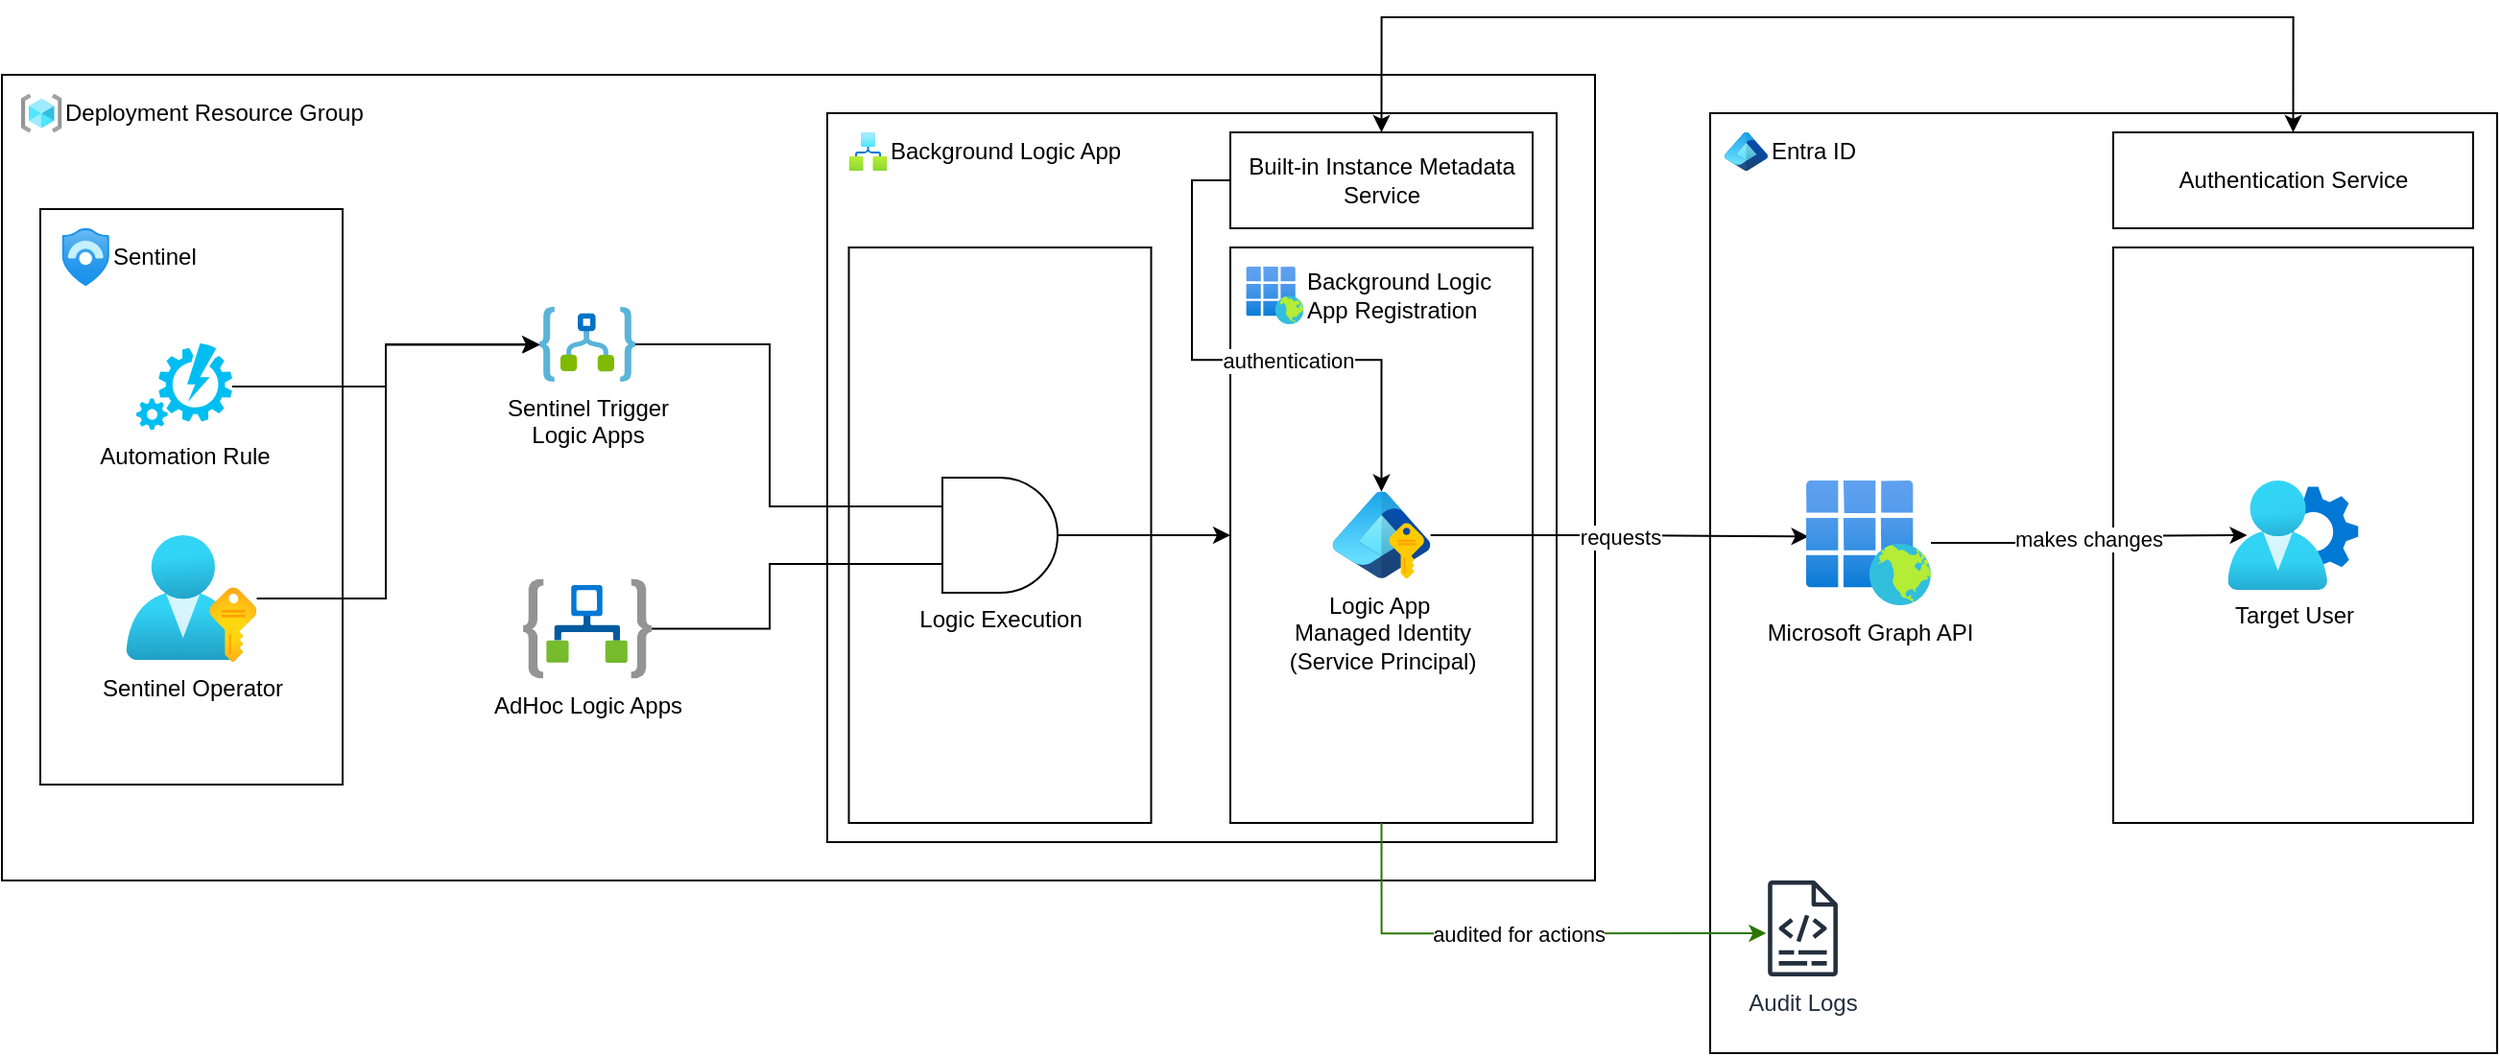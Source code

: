 <mxfile version="27.1.6">
  <diagram name="Page-1" id="T5K0nsAmXsWbD-qD3tk_">
    <mxGraphModel dx="3251" dy="907" grid="1" gridSize="10" guides="1" tooltips="1" connect="1" arrows="1" fold="1" page="1" pageScale="1" pageWidth="827" pageHeight="1169" math="0" shadow="0">
      <root>
        <mxCell id="0" />
        <mxCell id="1" parent="0" />
        <mxCell id="wGppNbGNB1pLxfb3Wkgj-3" value="" style="rounded=0;whiteSpace=wrap;html=1;" parent="1" vertex="1">
          <mxGeometry x="180" y="180" width="410" height="490" as="geometry" />
        </mxCell>
        <mxCell id="wGppNbGNB1pLxfb3Wkgj-14" value="" style="rounded=0;whiteSpace=wrap;html=1;" parent="1" vertex="1">
          <mxGeometry x="-710" y="160" width="830" height="420" as="geometry" />
        </mxCell>
        <mxCell id="wGppNbGNB1pLxfb3Wkgj-1" value="Entra ID" style="image;aspect=fixed;html=1;points=[];align=left;fontSize=12;image=img/lib/azure2/other/Entra_Identity.svg;labelPosition=right;verticalLabelPosition=middle;verticalAlign=middle;" parent="1" vertex="1">
          <mxGeometry x="187.5" y="190" width="22.5" height="20" as="geometry" />
        </mxCell>
        <mxCell id="wGppNbGNB1pLxfb3Wkgj-15" value="Deployment Resource Group" style="image;aspect=fixed;html=1;points=[];align=left;fontSize=12;image=img/lib/azure2/general/Resource_Groups.svg;labelPosition=right;verticalLabelPosition=middle;verticalAlign=middle;" parent="1" vertex="1">
          <mxGeometry x="-700" y="170" width="21.25" height="20" as="geometry" />
        </mxCell>
        <mxCell id="wGppNbGNB1pLxfb3Wkgj-16" value="" style="rounded=0;whiteSpace=wrap;html=1;" parent="1" vertex="1">
          <mxGeometry x="-280" y="180" width="380" height="380" as="geometry" />
        </mxCell>
        <mxCell id="wGppNbGNB1pLxfb3Wkgj-17" value="Background Logic App" style="image;aspect=fixed;html=1;points=[];align=left;fontSize=12;image=img/lib/azure2/internet_of_things/Logic_Apps.svg;labelPosition=right;verticalLabelPosition=middle;verticalAlign=middle;" parent="1" vertex="1">
          <mxGeometry x="-268.75" y="190" width="20" height="20" as="geometry" />
        </mxCell>
        <mxCell id="wGppNbGNB1pLxfb3Wkgj-8" value="" style="rounded=0;whiteSpace=wrap;html=1;" parent="1" vertex="1">
          <mxGeometry x="-70" y="250" width="157.5" height="300" as="geometry" />
        </mxCell>
        <mxCell id="wGppNbGNB1pLxfb3Wkgj-27" value="requests" style="edgeStyle=orthogonalEdgeStyle;rounded=0;orthogonalLoop=1;jettySize=auto;html=1;entryX=0.02;entryY=0.449;entryDx=0;entryDy=0;entryPerimeter=0;" parent="1" source="wGppNbGNB1pLxfb3Wkgj-10" target="0oOVQc1R7UIdmw--Q7o2-1" edge="1">
          <mxGeometry relative="1" as="geometry">
            <mxPoint x="190" y="400" as="targetPoint" />
          </mxGeometry>
        </mxCell>
        <mxCell id="wGppNbGNB1pLxfb3Wkgj-10" value="Logic App&amp;nbsp;&lt;div&gt;Managed Identity&lt;/div&gt;&lt;div&gt;(Service Principal)&lt;/div&gt;" style="image;aspect=fixed;html=1;points=[];align=center;fontSize=12;image=img/lib/azure2/identity/Entra_Managed_Identities.svg;" parent="1" vertex="1">
          <mxGeometry x="-16.81" y="377.28" width="51.12" height="45.44" as="geometry" />
        </mxCell>
        <mxCell id="wGppNbGNB1pLxfb3Wkgj-11" value="Background Logic&amp;nbsp;&lt;div&gt;App&amp;nbsp;&lt;span style=&quot;background-color: light-dark(#ffffff, var(--ge-dark-color, #121212)); color: light-dark(rgb(0, 0, 0), rgb(255, 255, 255));&quot;&gt;Registration&lt;/span&gt;&lt;/div&gt;" style="image;aspect=fixed;html=1;points=[];align=left;fontSize=12;image=img/lib/azure2/identity/Enterprise_Applications.svg;labelPosition=right;verticalLabelPosition=middle;verticalAlign=middle;" parent="1" vertex="1">
          <mxGeometry x="-61.81" y="260" width="30" height="30" as="geometry" />
        </mxCell>
        <mxCell id="wGppNbGNB1pLxfb3Wkgj-21" style="edgeStyle=orthogonalEdgeStyle;rounded=0;orthogonalLoop=1;jettySize=auto;html=1;exitX=0.5;exitY=0;exitDx=0;exitDy=0;startArrow=classic;startFill=1;entryX=0.5;entryY=0;entryDx=0;entryDy=0;" parent="1" source="wGppNbGNB1pLxfb3Wkgj-18" target="wGppNbGNB1pLxfb3Wkgj-20" edge="1">
          <mxGeometry relative="1" as="geometry">
            <mxPoint x="520" y="160" as="targetPoint" />
            <Array as="points">
              <mxPoint x="9" y="130" />
              <mxPoint x="484" y="130" />
            </Array>
          </mxGeometry>
        </mxCell>
        <mxCell id="wGppNbGNB1pLxfb3Wkgj-36" value="authentication" style="edgeStyle=orthogonalEdgeStyle;rounded=0;orthogonalLoop=1;jettySize=auto;html=1;exitX=0;exitY=0.5;exitDx=0;exitDy=0;" parent="1" source="wGppNbGNB1pLxfb3Wkgj-18" target="wGppNbGNB1pLxfb3Wkgj-10" edge="1">
          <mxGeometry x="0.165" relative="1" as="geometry">
            <mxPoint as="offset" />
          </mxGeometry>
        </mxCell>
        <mxCell id="wGppNbGNB1pLxfb3Wkgj-18" value="Built-in Instance Metadata Service" style="rounded=0;whiteSpace=wrap;html=1;" parent="1" vertex="1">
          <mxGeometry x="-70" y="190" width="157.5" height="50" as="geometry" />
        </mxCell>
        <mxCell id="wGppNbGNB1pLxfb3Wkgj-20" value="Authentication Service" style="rounded=0;whiteSpace=wrap;html=1;" parent="1" vertex="1">
          <mxGeometry x="390" y="190" width="187.5" height="50" as="geometry" />
        </mxCell>
        <mxCell id="wGppNbGNB1pLxfb3Wkgj-29" value="" style="rounded=0;whiteSpace=wrap;html=1;" parent="1" vertex="1">
          <mxGeometry x="390" y="250" width="187.5" height="300" as="geometry" />
        </mxCell>
        <mxCell id="wGppNbGNB1pLxfb3Wkgj-25" value="makes changes" style="edgeStyle=orthogonalEdgeStyle;rounded=0;orthogonalLoop=1;jettySize=auto;html=1;" parent="1" source="0oOVQc1R7UIdmw--Q7o2-1" edge="1">
          <mxGeometry relative="1" as="geometry">
            <mxPoint x="459.75" y="400" as="targetPoint" />
            <mxPoint x="309.31" y="400" as="sourcePoint" />
          </mxGeometry>
        </mxCell>
        <mxCell id="wGppNbGNB1pLxfb3Wkgj-32" value="AdHoc Logic Apps" style="image;aspect=fixed;html=1;points=[];align=center;fontSize=12;image=img/lib/azure2/iot/Logic_Apps.svg;" parent="1" vertex="1">
          <mxGeometry x="-438.5" y="422.72" width="67" height="52" as="geometry" />
        </mxCell>
        <mxCell id="wGppNbGNB1pLxfb3Wkgj-33" value="" style="rounded=0;whiteSpace=wrap;html=1;" parent="1" vertex="1">
          <mxGeometry x="-268.75" y="250" width="157.5" height="300" as="geometry" />
        </mxCell>
        <mxCell id="wGppNbGNB1pLxfb3Wkgj-37" style="edgeStyle=orthogonalEdgeStyle;rounded=0;orthogonalLoop=1;jettySize=auto;html=1;exitX=1;exitY=0.5;exitDx=0;exitDy=0;exitPerimeter=0;entryX=0;entryY=0.5;entryDx=0;entryDy=0;" parent="1" source="wGppNbGNB1pLxfb3Wkgj-34" target="wGppNbGNB1pLxfb3Wkgj-8" edge="1">
          <mxGeometry relative="1" as="geometry" />
        </mxCell>
        <mxCell id="wGppNbGNB1pLxfb3Wkgj-34" value="Logic Execution" style="verticalLabelPosition=bottom;shadow=0;dashed=0;align=center;html=1;verticalAlign=top;shape=mxgraph.electrical.logic_gates.logic_gate;operation=and;" parent="1" vertex="1">
          <mxGeometry x="-240" y="370" width="100" height="60" as="geometry" />
        </mxCell>
        <mxCell id="wGppNbGNB1pLxfb3Wkgj-39" value="Sentinel Trigger&lt;div&gt;Logic Apps&lt;/div&gt;" style="image;sketch=0;aspect=fixed;html=1;points=[];align=center;fontSize=12;image=img/lib/mscae/Logic_Apps.svg;" parent="1" vertex="1">
          <mxGeometry x="-430" y="281" width="50" height="39" as="geometry" />
        </mxCell>
        <mxCell id="wGppNbGNB1pLxfb3Wkgj-40" value="" style="rounded=0;whiteSpace=wrap;html=1;" parent="1" vertex="1">
          <mxGeometry x="-690" y="230" width="157.5" height="300" as="geometry" />
        </mxCell>
        <mxCell id="wGppNbGNB1pLxfb3Wkgj-38" value="Sentinel" style="image;aspect=fixed;html=1;points=[];align=left;fontSize=12;image=img/lib/azure2/security/Azure_Sentinel.svg;labelPosition=right;verticalLabelPosition=middle;verticalAlign=middle;" parent="1" vertex="1">
          <mxGeometry x="-678.75" y="240" width="24.71" height="30" as="geometry" />
        </mxCell>
        <mxCell id="wGppNbGNB1pLxfb3Wkgj-47" style="edgeStyle=orthogonalEdgeStyle;rounded=0;orthogonalLoop=1;jettySize=auto;html=1;" parent="1" source="wGppNbGNB1pLxfb3Wkgj-41" target="wGppNbGNB1pLxfb3Wkgj-39" edge="1">
          <mxGeometry relative="1" as="geometry" />
        </mxCell>
        <mxCell id="wGppNbGNB1pLxfb3Wkgj-41" value="Automation Rule" style="verticalLabelPosition=bottom;html=1;verticalAlign=top;align=center;strokeColor=none;fillColor=#00BEF2;shape=mxgraph.azure.automation;pointerEvents=1;" parent="1" vertex="1">
          <mxGeometry x="-640" y="300" width="50" height="45" as="geometry" />
        </mxCell>
        <mxCell id="wGppNbGNB1pLxfb3Wkgj-42" value="Target User" style="image;aspect=fixed;html=1;points=[];align=center;fontSize=12;image=img/lib/azure2/identity/User_Settings.svg;" parent="1" vertex="1">
          <mxGeometry x="449.75" y="371.54" width="68" height="56.92" as="geometry" />
        </mxCell>
        <mxCell id="wGppNbGNB1pLxfb3Wkgj-43" value="Sentinel Operator" style="image;aspect=fixed;html=1;points=[];align=center;fontSize=12;image=img/lib/azure2/azure_stack/User_Subscriptions.svg;" parent="1" vertex="1">
          <mxGeometry x="-645.25" y="400" width="68" height="66" as="geometry" />
        </mxCell>
        <mxCell id="wGppNbGNB1pLxfb3Wkgj-48" style="edgeStyle=orthogonalEdgeStyle;rounded=0;orthogonalLoop=1;jettySize=auto;html=1;entryX=0.007;entryY=0.507;entryDx=0;entryDy=0;entryPerimeter=0;" parent="1" source="wGppNbGNB1pLxfb3Wkgj-43" target="wGppNbGNB1pLxfb3Wkgj-39" edge="1">
          <mxGeometry relative="1" as="geometry">
            <Array as="points">
              <mxPoint x="-510" y="433" />
              <mxPoint x="-510" y="301" />
            </Array>
          </mxGeometry>
        </mxCell>
        <mxCell id="wGppNbGNB1pLxfb3Wkgj-49" style="edgeStyle=orthogonalEdgeStyle;rounded=0;orthogonalLoop=1;jettySize=auto;html=1;entryX=0;entryY=0.25;entryDx=0;entryDy=0;entryPerimeter=0;endArrow=none;startFill=0;" parent="1" source="wGppNbGNB1pLxfb3Wkgj-39" target="wGppNbGNB1pLxfb3Wkgj-34" edge="1">
          <mxGeometry relative="1" as="geometry" />
        </mxCell>
        <mxCell id="wGppNbGNB1pLxfb3Wkgj-50" style="edgeStyle=orthogonalEdgeStyle;rounded=0;orthogonalLoop=1;jettySize=auto;html=1;entryX=0;entryY=0.75;entryDx=0;entryDy=0;entryPerimeter=0;endArrow=none;startFill=0;" parent="1" source="wGppNbGNB1pLxfb3Wkgj-32" target="wGppNbGNB1pLxfb3Wkgj-34" edge="1">
          <mxGeometry relative="1" as="geometry">
            <Array as="points">
              <mxPoint x="-310" y="449" />
              <mxPoint x="-310" y="415" />
            </Array>
          </mxGeometry>
        </mxCell>
        <mxCell id="wGppNbGNB1pLxfb3Wkgj-51" value="Audit Logs" style="sketch=0;outlineConnect=0;fontColor=#232F3E;gradientColor=none;fillColor=#232F3D;strokeColor=none;dashed=0;verticalLabelPosition=bottom;verticalAlign=top;align=center;html=1;fontSize=12;fontStyle=0;aspect=fixed;pointerEvents=1;shape=mxgraph.aws4.logs;" parent="1" vertex="1">
          <mxGeometry x="210" y="580" width="36.54" height="50" as="geometry" />
        </mxCell>
        <mxCell id="wGppNbGNB1pLxfb3Wkgj-52" value="audited for actions" style="edgeStyle=orthogonalEdgeStyle;rounded=0;orthogonalLoop=1;jettySize=auto;html=1;exitX=0.5;exitY=1;exitDx=0;exitDy=0;entryX=-0.025;entryY=0.551;entryDx=0;entryDy=0;entryPerimeter=0;fillColor=#60a917;strokeColor=#2D7600;" parent="1" source="wGppNbGNB1pLxfb3Wkgj-8" target="wGppNbGNB1pLxfb3Wkgj-51" edge="1">
          <mxGeometry relative="1" as="geometry" />
        </mxCell>
        <mxCell id="0oOVQc1R7UIdmw--Q7o2-1" value="Microsoft Graph API" style="image;aspect=fixed;html=1;points=[];align=center;fontSize=12;image=img/lib/azure2/identity/Enterprise_Applications.svg;labelPosition=center;verticalLabelPosition=bottom;verticalAlign=top;" vertex="1" parent="1">
          <mxGeometry x="230" y="371.54" width="65" height="65" as="geometry" />
        </mxCell>
      </root>
    </mxGraphModel>
  </diagram>
</mxfile>
